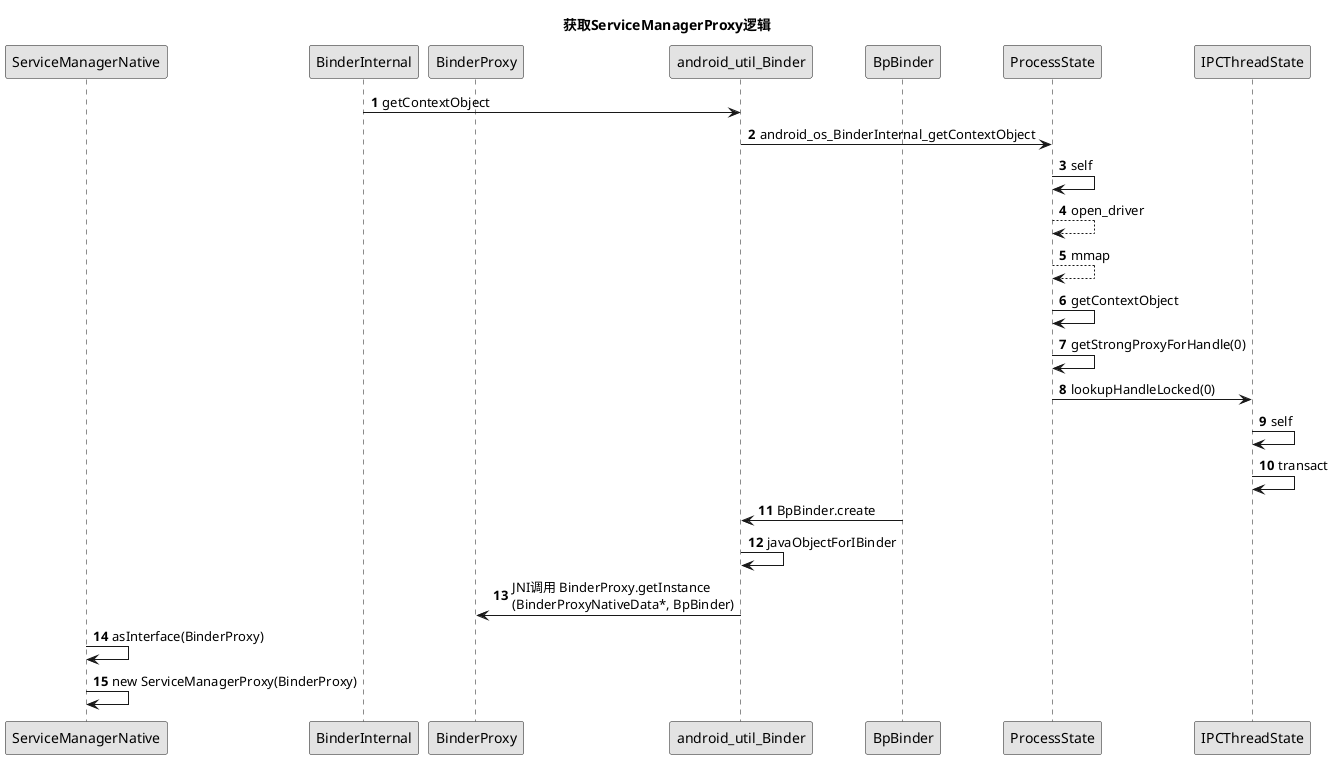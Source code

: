 @startuml
'https://plantuml.com/sequence-diagram
skinparam monochrome true
skinparam shadowing false
autonumber
title 获取ServiceManagerProxy逻辑
participant ServiceManagerNative
participant BinderInternal
participant BinderProxy
participant android_util_Binder
participant BpBinder
participant ProcessState
participant IPCThreadState

BinderInternal -> android_util_Binder: getContextObject
android_util_Binder -> ProcessState: android_os_BinderInternal_getContextObject
ProcessState -> ProcessState: self
ProcessState --> ProcessState: open_driver
ProcessState --> ProcessState: mmap
ProcessState -> ProcessState: getContextObject
ProcessState -> ProcessState: getStrongProxyForHandle(0)
ProcessState -> IPCThreadState: lookupHandleLocked(0)
IPCThreadState -> IPCThreadState: self
IPCThreadState -> IPCThreadState: transact
android_util_Binder <- BpBinder: BpBinder.create
android_util_Binder -> android_util_Binder: javaObjectForIBinder
android_util_Binder -> BinderProxy: JNI调用 BinderProxy.getInstance\n(BinderProxyNativeData*, BpBinder)
ServiceManagerNative -> ServiceManagerNative: asInterface(BinderProxy)
ServiceManagerNative -> ServiceManagerNative: new ServiceManagerProxy(BinderProxy)
@enduml
